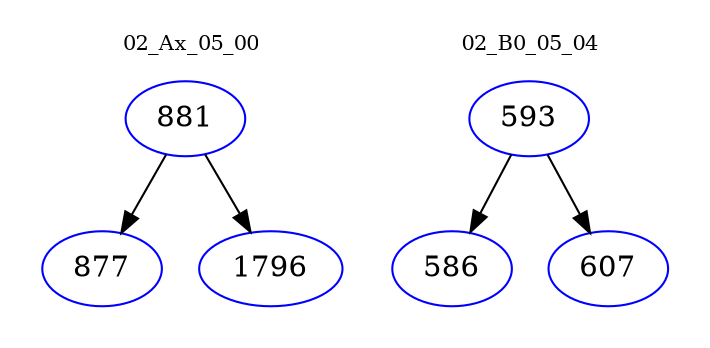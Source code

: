digraph{
subgraph cluster_0 {
color = white
label = "02_Ax_05_00";
fontsize=10;
T0_881 [label="881", color="blue"]
T0_881 -> T0_877 [color="black"]
T0_877 [label="877", color="blue"]
T0_881 -> T0_1796 [color="black"]
T0_1796 [label="1796", color="blue"]
}
subgraph cluster_1 {
color = white
label = "02_B0_05_04";
fontsize=10;
T1_593 [label="593", color="blue"]
T1_593 -> T1_586 [color="black"]
T1_586 [label="586", color="blue"]
T1_593 -> T1_607 [color="black"]
T1_607 [label="607", color="blue"]
}
}
